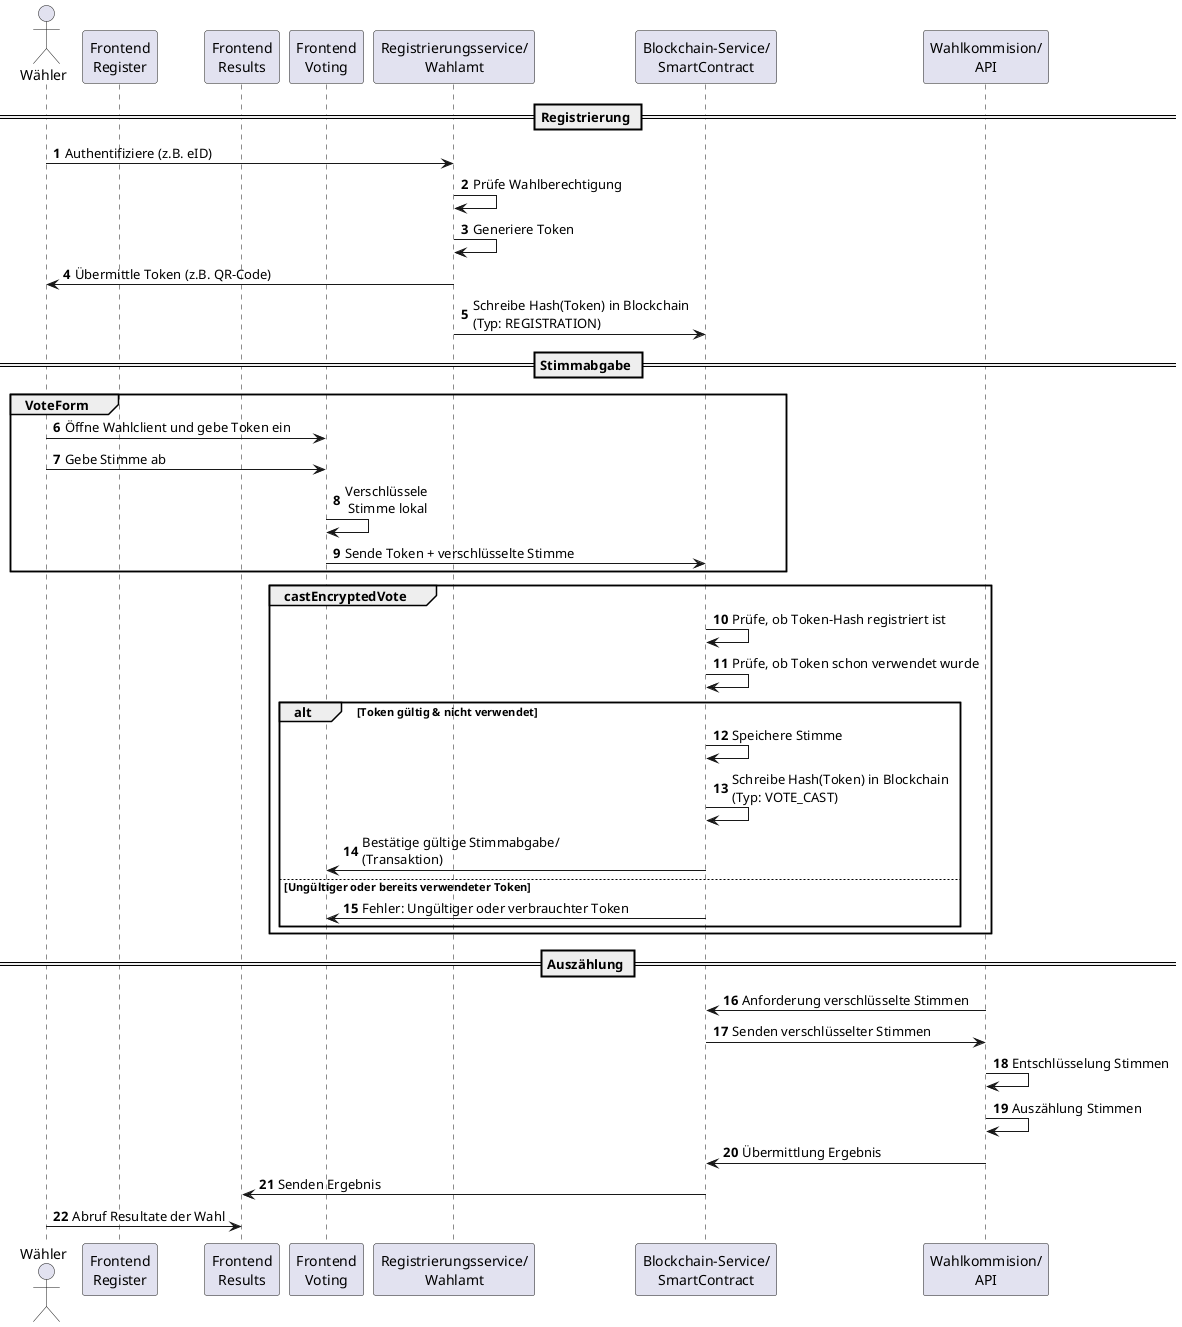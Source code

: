 @startuml
autonumber
actor Wähler
participant "Frontend\nRegister" as FEA
participant "Frontend\nResults" as FER
participant "Frontend\nVoting" as FEV
participant "Registrierungsservice/\nWahlamt" as RS
participant "Blockchain-Service/\nSmartContract" as BC
participant "Wahlkommision/\nAPI" as VoteAPI

== Registrierung ==

Wähler -> RS : Authentifiziere (z.B. eID)
RS -> RS : Prüfe Wahlberechtigung
RS -> RS : Generiere Token
RS -> Wähler : Übermittle Token (z.B. QR-Code)
RS -> BC : Schreibe Hash(Token) in Blockchain\n(Typ: REGISTRATION)

== Stimmabgabe ==

group VoteForm
Wähler -> FEV : Öffne Wahlclient und gebe Token ein
Wähler -> FEV : Gebe Stimme ab
FEV -> FEV : Verschlüssele\n Stimme lokal
FEV -> BC : Sende Token + verschlüsselte Stimme
end

group castEncryptedVote
BC -> BC : Prüfe, ob Token-Hash registriert ist
BC -> BC : Prüfe, ob Token schon verwendet wurde
alt Token gültig & nicht verwendet
    BC -> BC : Speichere Stimme
    BC -> BC : Schreibe Hash(Token) in Blockchain\n(Typ: VOTE_CAST)
    BC -> FEV : Bestätige gültige Stimmabgabe/\n(Transaktion)
else Ungültiger oder bereits verwendeter Token
    BC -> FEV : Fehler: Ungültiger oder verbrauchter Token
end
end

== Auszählung ==

VoteAPI -> BC : Anforderung verschlüsselte Stimmen
BC -> VoteAPI : Senden verschlüsselter Stimmen
VoteAPI -> VoteAPI : Entschlüsselung Stimmen
VoteAPI -> VoteAPI : Auszählung Stimmen
VoteAPI -> BC: Übermittlung Ergebnis
BC -> FER : Senden Ergebnis
Wähler -> FER: Abruf Resultate der Wahl
@enduml
